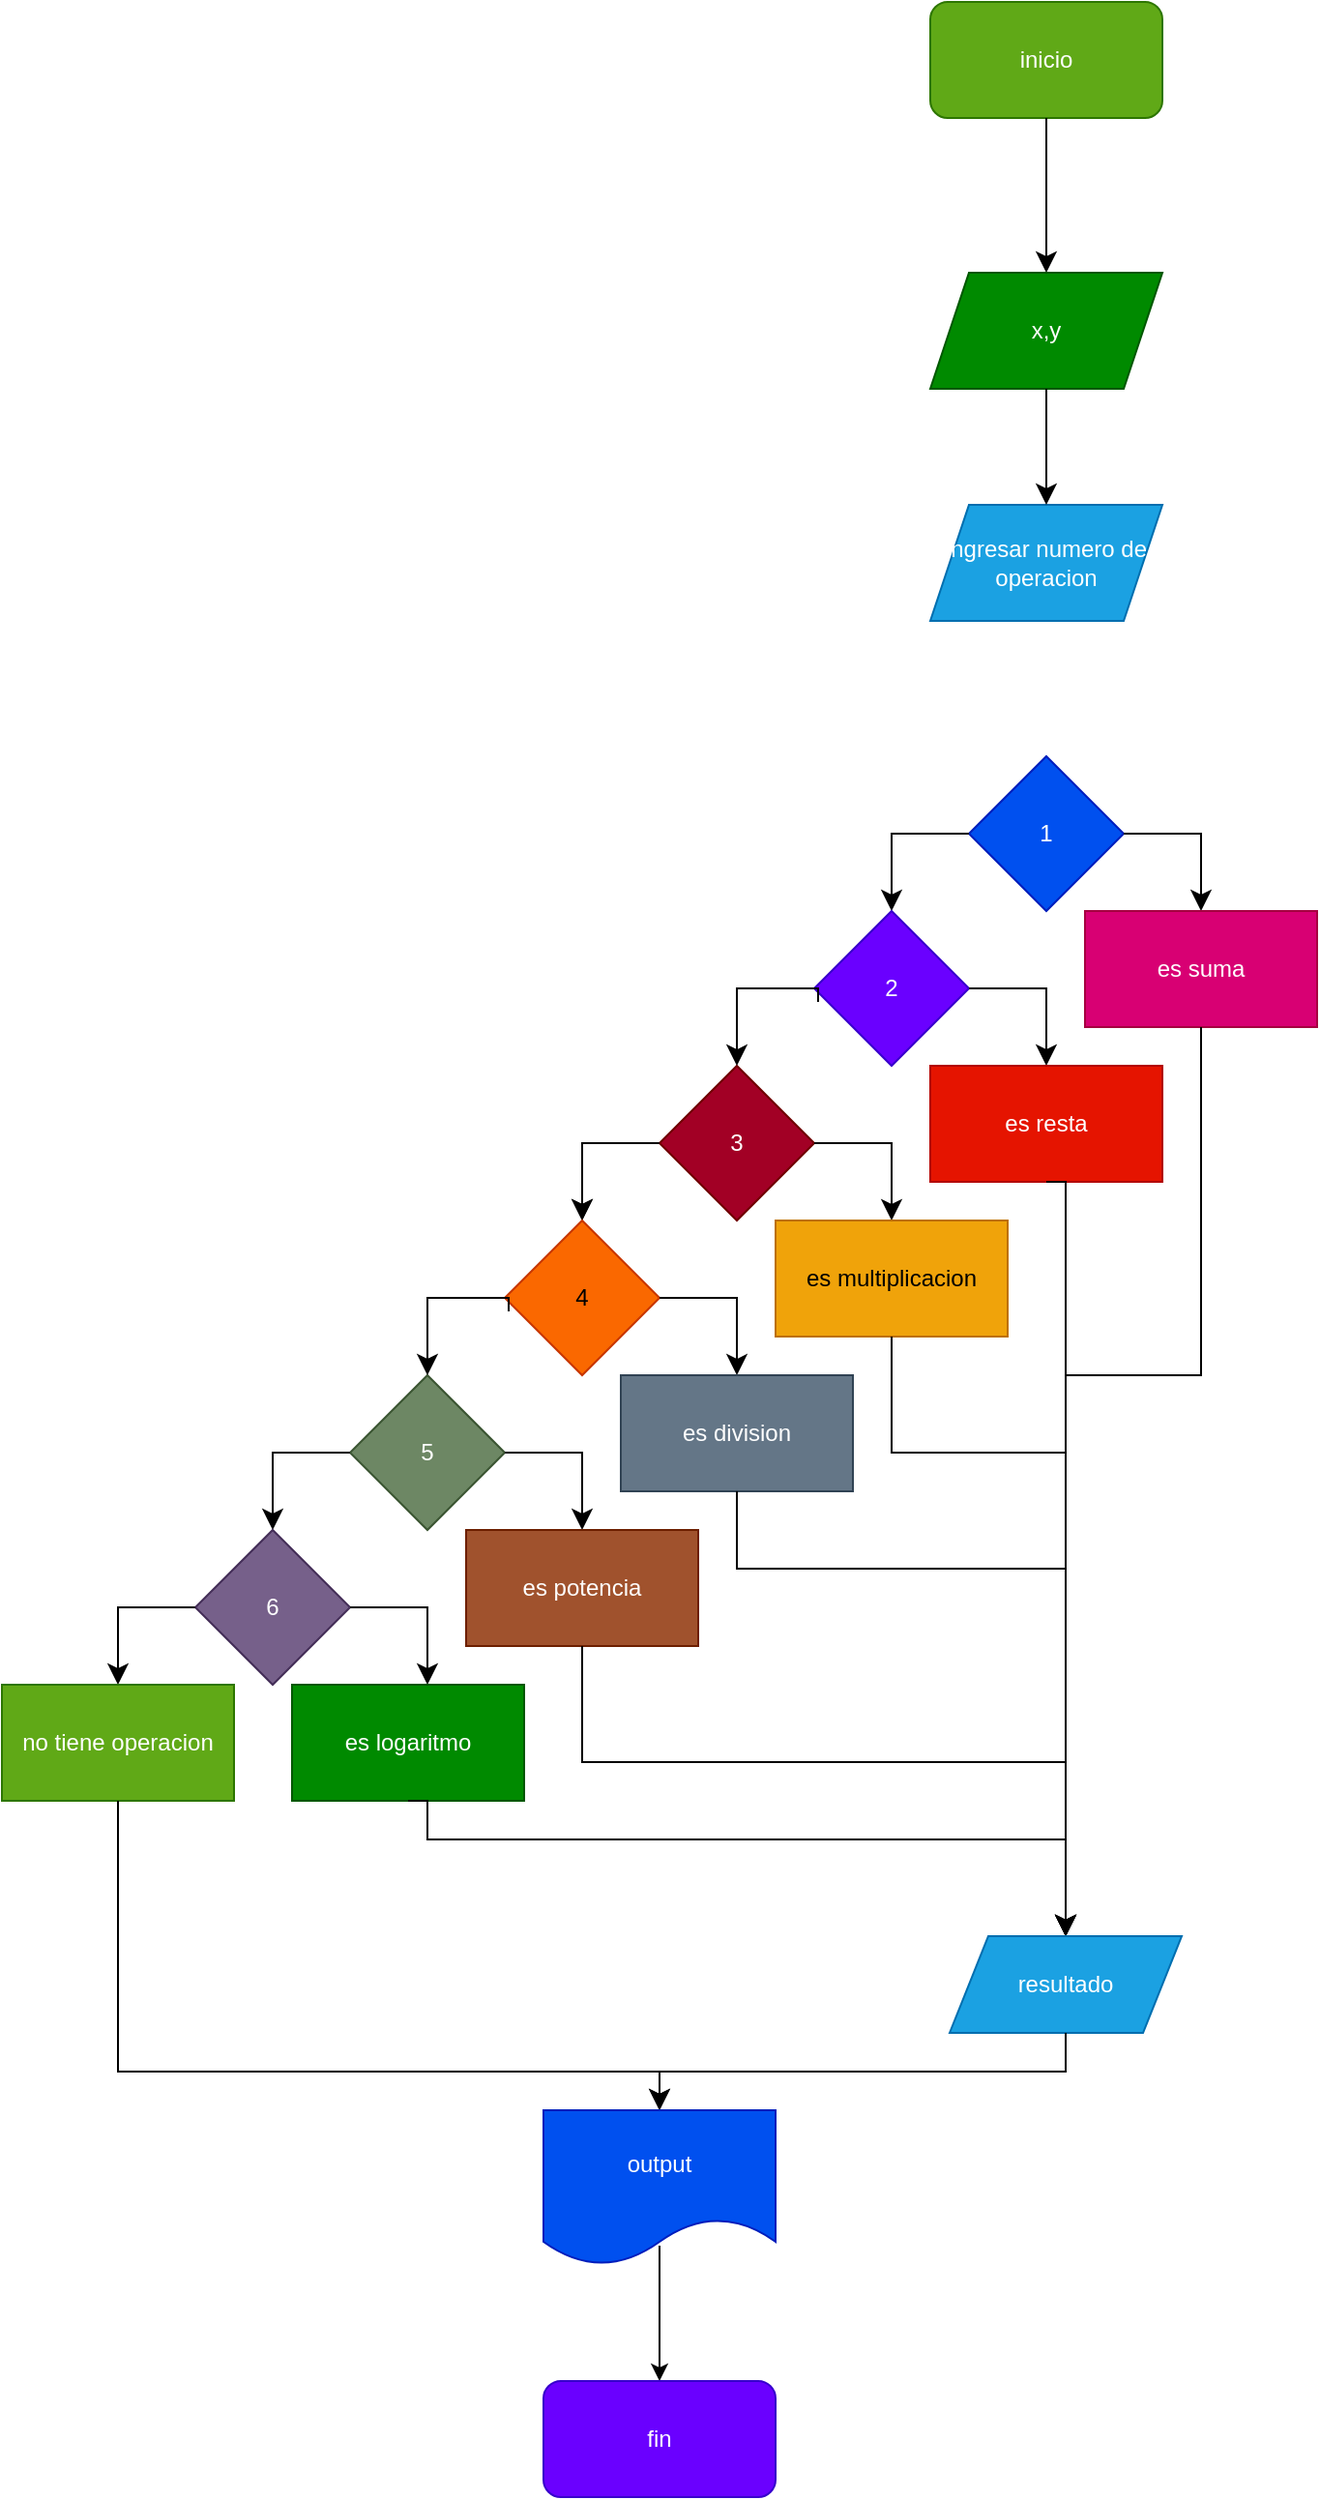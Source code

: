 <mxfile>
    <diagram id="2-4ZYHGPJ8JMQXopquGW" name="Página-1">
        <mxGraphModel dx="1243" dy="452" grid="1" gridSize="10" guides="1" tooltips="1" connect="1" arrows="1" fold="1" page="1" pageScale="1" pageWidth="827" pageHeight="1169" math="0" shadow="0">
            <root>
                <mxCell id="0"/>
                <mxCell id="1" parent="0"/>
                <mxCell id="2" value="inicio" style="rounded=1;whiteSpace=wrap;html=1;fillColor=#60a917;fontColor=#ffffff;strokeColor=#2D7600;" vertex="1" parent="1">
                    <mxGeometry x="140" y="50" width="120" height="60" as="geometry"/>
                </mxCell>
                <mxCell id="3" value="" style="edgeStyle=segmentEdgeStyle;endArrow=classic;html=1;curved=0;rounded=0;endSize=8;startSize=8;sourcePerimeterSpacing=0;targetPerimeterSpacing=0;exitX=0.5;exitY=1;exitDx=0;exitDy=0;entryX=0.5;entryY=0;entryDx=0;entryDy=0;" edge="1" parent="1" source="2" target="4">
                    <mxGeometry width="100" relative="1" as="geometry">
                        <mxPoint x="170" y="120" as="sourcePoint"/>
                        <mxPoint x="200" y="190" as="targetPoint"/>
                        <Array as="points">
                            <mxPoint x="200" y="190"/>
                        </Array>
                    </mxGeometry>
                </mxCell>
                <mxCell id="4" value="x,y" style="shape=parallelogram;perimeter=parallelogramPerimeter;whiteSpace=wrap;html=1;fixedSize=1;fillColor=#008a00;fontColor=#ffffff;strokeColor=#005700;" vertex="1" parent="1">
                    <mxGeometry x="140" y="190" width="120" height="60" as="geometry"/>
                </mxCell>
                <mxCell id="5" value="ingresar numero de operacion" style="shape=parallelogram;perimeter=parallelogramPerimeter;whiteSpace=wrap;html=1;fixedSize=1;fillColor=#1ba1e2;fontColor=#ffffff;strokeColor=#006EAF;" vertex="1" parent="1">
                    <mxGeometry x="140" y="310" width="120" height="60" as="geometry"/>
                </mxCell>
                <mxCell id="6" value="" style="edgeStyle=segmentEdgeStyle;endArrow=classic;html=1;curved=0;rounded=0;endSize=8;startSize=8;sourcePerimeterSpacing=0;targetPerimeterSpacing=0;exitX=0.5;exitY=1;exitDx=0;exitDy=0;entryX=0.5;entryY=0;entryDx=0;entryDy=0;" edge="1" parent="1" source="4" target="5">
                    <mxGeometry width="100" relative="1" as="geometry">
                        <mxPoint x="280" y="220" as="sourcePoint"/>
                        <mxPoint x="380" y="260" as="targetPoint"/>
                        <Array as="points">
                            <mxPoint x="200" y="270"/>
                            <mxPoint x="200" y="270"/>
                        </Array>
                    </mxGeometry>
                </mxCell>
                <mxCell id="7" value="1" style="rhombus;whiteSpace=wrap;html=1;fillColor=#0050ef;fontColor=#ffffff;strokeColor=#001DBC;" vertex="1" parent="1">
                    <mxGeometry x="160" y="440" width="80" height="80" as="geometry"/>
                </mxCell>
                <mxCell id="8" value="" style="edgeStyle=segmentEdgeStyle;endArrow=classic;html=1;curved=0;rounded=0;endSize=8;startSize=8;sourcePerimeterSpacing=0;targetPerimeterSpacing=0;exitX=0;exitY=0.5;exitDx=0;exitDy=0;entryX=0.5;entryY=0;entryDx=0;entryDy=0;" edge="1" parent="1" source="7" target="9">
                    <mxGeometry width="100" relative="1" as="geometry">
                        <mxPoint x="160" y="620" as="sourcePoint"/>
                        <mxPoint x="120" y="520" as="targetPoint"/>
                        <Array as="points">
                            <mxPoint x="120" y="480"/>
                        </Array>
                    </mxGeometry>
                </mxCell>
                <mxCell id="9" value="2" style="rhombus;whiteSpace=wrap;html=1;fillColor=#6a00ff;fontColor=#ffffff;strokeColor=#3700CC;" vertex="1" parent="1">
                    <mxGeometry x="80" y="520" width="80" height="80" as="geometry"/>
                </mxCell>
                <mxCell id="10" value="3" style="rhombus;whiteSpace=wrap;html=1;fillColor=#a20025;fontColor=#ffffff;strokeColor=#6F0000;" vertex="1" parent="1">
                    <mxGeometry y="600" width="80" height="80" as="geometry"/>
                </mxCell>
                <mxCell id="11" value="" style="edgeStyle=segmentEdgeStyle;endArrow=classic;html=1;curved=0;rounded=0;endSize=8;startSize=8;sourcePerimeterSpacing=0;targetPerimeterSpacing=0;exitX=0;exitY=0.5;exitDx=0;exitDy=0;entryX=0.5;entryY=0;entryDx=0;entryDy=0;" edge="1" parent="1" source="10">
                    <mxGeometry width="100" relative="1" as="geometry">
                        <mxPoint y="780" as="sourcePoint"/>
                        <mxPoint x="-40" y="680" as="targetPoint"/>
                        <Array as="points">
                            <mxPoint x="-40" y="640"/>
                        </Array>
                    </mxGeometry>
                </mxCell>
                <mxCell id="12" value="" style="edgeStyle=segmentEdgeStyle;endArrow=classic;html=1;curved=0;rounded=0;endSize=8;startSize=8;sourcePerimeterSpacing=0;targetPerimeterSpacing=0;exitX=0.025;exitY=0.588;exitDx=0;exitDy=0;exitPerimeter=0;" edge="1" parent="1" source="9" target="10">
                    <mxGeometry width="100" relative="1" as="geometry">
                        <mxPoint x="80" y="560" as="sourcePoint"/>
                        <mxPoint x="40" y="600" as="targetPoint"/>
                        <Array as="points">
                            <mxPoint x="82" y="560"/>
                            <mxPoint x="40" y="560"/>
                        </Array>
                    </mxGeometry>
                </mxCell>
                <mxCell id="13" value="" style="edgeStyle=segmentEdgeStyle;endArrow=classic;html=1;curved=0;rounded=0;endSize=8;startSize=8;sourcePerimeterSpacing=0;targetPerimeterSpacing=0;exitX=0;exitY=0.5;exitDx=0;exitDy=0;entryX=0.5;entryY=0;entryDx=0;entryDy=0;" edge="1" parent="1" target="14">
                    <mxGeometry width="100" relative="1" as="geometry">
                        <mxPoint y="640" as="sourcePoint"/>
                        <mxPoint x="-40" y="680" as="targetPoint"/>
                        <Array as="points">
                            <mxPoint x="-40" y="640"/>
                        </Array>
                    </mxGeometry>
                </mxCell>
                <mxCell id="14" value="4" style="rhombus;whiteSpace=wrap;html=1;fillColor=#fa6800;fontColor=#000000;strokeColor=#C73500;" vertex="1" parent="1">
                    <mxGeometry x="-80" y="680" width="80" height="80" as="geometry"/>
                </mxCell>
                <mxCell id="15" value="5" style="rhombus;whiteSpace=wrap;html=1;fillColor=#6d8764;fontColor=#ffffff;strokeColor=#3A5431;" vertex="1" parent="1">
                    <mxGeometry x="-160" y="760" width="80" height="80" as="geometry"/>
                </mxCell>
                <mxCell id="16" value="" style="edgeStyle=segmentEdgeStyle;endArrow=classic;html=1;curved=0;rounded=0;endSize=8;startSize=8;sourcePerimeterSpacing=0;targetPerimeterSpacing=0;exitX=0;exitY=0.5;exitDx=0;exitDy=0;entryX=0.5;entryY=0;entryDx=0;entryDy=0;" edge="1" parent="1" source="15" target="18">
                    <mxGeometry width="100" relative="1" as="geometry">
                        <mxPoint x="-160" y="940" as="sourcePoint"/>
                        <mxPoint x="-200" y="840" as="targetPoint"/>
                        <Array as="points">
                            <mxPoint x="-200" y="800"/>
                        </Array>
                    </mxGeometry>
                </mxCell>
                <mxCell id="17" value="" style="edgeStyle=segmentEdgeStyle;endArrow=classic;html=1;curved=0;rounded=0;endSize=8;startSize=8;sourcePerimeterSpacing=0;targetPerimeterSpacing=0;exitX=0.025;exitY=0.588;exitDx=0;exitDy=0;exitPerimeter=0;" edge="1" parent="1" source="14" target="15">
                    <mxGeometry width="100" relative="1" as="geometry">
                        <mxPoint x="-80" y="720" as="sourcePoint"/>
                        <mxPoint x="-120" y="760" as="targetPoint"/>
                        <Array as="points">
                            <mxPoint x="-78" y="720"/>
                            <mxPoint x="-120" y="720"/>
                        </Array>
                    </mxGeometry>
                </mxCell>
                <mxCell id="18" value="6" style="rhombus;whiteSpace=wrap;html=1;fillColor=#76608a;fontColor=#ffffff;strokeColor=#432D57;" vertex="1" parent="1">
                    <mxGeometry x="-240" y="840" width="80" height="80" as="geometry"/>
                </mxCell>
                <mxCell id="19" value="" style="edgeStyle=segmentEdgeStyle;endArrow=classic;html=1;curved=0;rounded=0;endSize=8;startSize=8;sourcePerimeterSpacing=0;targetPerimeterSpacing=0;exitX=0;exitY=0.5;exitDx=0;exitDy=0;entryX=0.5;entryY=0;entryDx=0;entryDy=0;" edge="1" parent="1">
                    <mxGeometry width="100" relative="1" as="geometry">
                        <mxPoint x="-240" y="880" as="sourcePoint"/>
                        <mxPoint x="-280" y="920" as="targetPoint"/>
                        <Array as="points">
                            <mxPoint x="-280" y="880"/>
                        </Array>
                    </mxGeometry>
                </mxCell>
                <mxCell id="20" value="" style="edgeStyle=segmentEdgeStyle;endArrow=classic;html=1;curved=0;rounded=0;endSize=8;startSize=8;sourcePerimeterSpacing=0;targetPerimeterSpacing=0;exitX=1;exitY=0.5;exitDx=0;exitDy=0;entryX=0.5;entryY=0;entryDx=0;entryDy=0;" edge="1" parent="1" source="18">
                    <mxGeometry width="100" relative="1" as="geometry">
                        <mxPoint x="-80" y="880" as="sourcePoint"/>
                        <mxPoint x="-120" y="920" as="targetPoint"/>
                        <Array as="points">
                            <mxPoint x="-120" y="880"/>
                        </Array>
                    </mxGeometry>
                </mxCell>
                <mxCell id="21" value="" style="edgeStyle=segmentEdgeStyle;endArrow=classic;html=1;curved=0;rounded=0;endSize=8;startSize=8;sourcePerimeterSpacing=0;targetPerimeterSpacing=0;exitX=1;exitY=0.5;exitDx=0;exitDy=0;entryX=0.5;entryY=0;entryDx=0;entryDy=0;" edge="1" parent="1">
                    <mxGeometry width="100" relative="1" as="geometry">
                        <mxPoint x="-80" y="800" as="sourcePoint"/>
                        <mxPoint x="-40" y="840" as="targetPoint"/>
                        <Array as="points">
                            <mxPoint x="-40" y="800"/>
                        </Array>
                    </mxGeometry>
                </mxCell>
                <mxCell id="25" value="" style="edgeStyle=segmentEdgeStyle;endArrow=classic;html=1;curved=0;rounded=0;endSize=8;startSize=8;sourcePerimeterSpacing=0;targetPerimeterSpacing=0;exitX=1;exitY=0.5;exitDx=0;exitDy=0;entryX=0.5;entryY=0;entryDx=0;entryDy=0;" edge="1" parent="1">
                    <mxGeometry width="100" relative="1" as="geometry">
                        <mxPoint y="720" as="sourcePoint"/>
                        <mxPoint x="40" y="760" as="targetPoint"/>
                        <Array as="points">
                            <mxPoint x="40" y="720"/>
                        </Array>
                    </mxGeometry>
                </mxCell>
                <mxCell id="26" value="" style="edgeStyle=segmentEdgeStyle;endArrow=classic;html=1;curved=0;rounded=0;endSize=8;startSize=8;sourcePerimeterSpacing=0;targetPerimeterSpacing=0;exitX=1;exitY=0.5;exitDx=0;exitDy=0;entryX=0.5;entryY=0;entryDx=0;entryDy=0;" edge="1" parent="1">
                    <mxGeometry width="100" relative="1" as="geometry">
                        <mxPoint x="80" y="640" as="sourcePoint"/>
                        <mxPoint x="120" y="680" as="targetPoint"/>
                        <Array as="points">
                            <mxPoint x="120" y="640"/>
                        </Array>
                    </mxGeometry>
                </mxCell>
                <mxCell id="27" value="" style="edgeStyle=segmentEdgeStyle;endArrow=classic;html=1;curved=0;rounded=0;endSize=8;startSize=8;sourcePerimeterSpacing=0;targetPerimeterSpacing=0;exitX=1;exitY=0.5;exitDx=0;exitDy=0;entryX=0.5;entryY=0;entryDx=0;entryDy=0;" edge="1" parent="1">
                    <mxGeometry width="100" relative="1" as="geometry">
                        <mxPoint x="160" y="560" as="sourcePoint"/>
                        <mxPoint x="200" y="600" as="targetPoint"/>
                        <Array as="points">
                            <mxPoint x="200" y="560"/>
                        </Array>
                    </mxGeometry>
                </mxCell>
                <mxCell id="29" value="" style="edgeStyle=segmentEdgeStyle;endArrow=classic;html=1;curved=0;rounded=0;endSize=8;startSize=8;sourcePerimeterSpacing=0;targetPerimeterSpacing=0;exitX=1;exitY=0.5;exitDx=0;exitDy=0;entryX=0.5;entryY=0;entryDx=0;entryDy=0;" edge="1" parent="1">
                    <mxGeometry width="100" relative="1" as="geometry">
                        <mxPoint x="240" y="480" as="sourcePoint"/>
                        <mxPoint x="280" y="520" as="targetPoint"/>
                        <Array as="points">
                            <mxPoint x="280" y="480"/>
                        </Array>
                    </mxGeometry>
                </mxCell>
                <mxCell id="30" value="es suma" style="whiteSpace=wrap;html=1;fillColor=#d80073;fontColor=#ffffff;strokeColor=#A50040;" vertex="1" parent="1">
                    <mxGeometry x="220" y="520" width="120" height="60" as="geometry"/>
                </mxCell>
                <mxCell id="31" value="es resta" style="whiteSpace=wrap;html=1;fillColor=#e51400;fontColor=#ffffff;strokeColor=#B20000;" vertex="1" parent="1">
                    <mxGeometry x="140" y="600" width="120" height="60" as="geometry"/>
                </mxCell>
                <mxCell id="32" value="es multiplicacion" style="whiteSpace=wrap;html=1;fillColor=#f0a30a;fontColor=#000000;strokeColor=#BD7000;" vertex="1" parent="1">
                    <mxGeometry x="60" y="680" width="120" height="60" as="geometry"/>
                </mxCell>
                <mxCell id="33" value="es division" style="whiteSpace=wrap;html=1;fillColor=#647687;fontColor=#ffffff;strokeColor=#314354;" vertex="1" parent="1">
                    <mxGeometry x="-20" y="760" width="120" height="60" as="geometry"/>
                </mxCell>
                <mxCell id="34" value="es potencia" style="whiteSpace=wrap;html=1;fillColor=#a0522d;fontColor=#ffffff;strokeColor=#6D1F00;" vertex="1" parent="1">
                    <mxGeometry x="-100" y="840" width="120" height="60" as="geometry"/>
                </mxCell>
                <mxCell id="35" value="es logaritmo" style="whiteSpace=wrap;html=1;fillColor=#008a00;fontColor=#ffffff;strokeColor=#005700;" vertex="1" parent="1">
                    <mxGeometry x="-190" y="920" width="120" height="60" as="geometry"/>
                </mxCell>
                <mxCell id="37" value="no tiene operacion" style="whiteSpace=wrap;html=1;fillColor=#60a917;strokeColor=#2D7600;fontColor=#ffffff;" vertex="1" parent="1">
                    <mxGeometry x="-340" y="920" width="120" height="60" as="geometry"/>
                </mxCell>
                <mxCell id="45" value="" style="edgeStyle=segmentEdgeStyle;endArrow=classic;html=1;curved=0;rounded=0;endSize=8;startSize=8;sourcePerimeterSpacing=0;targetPerimeterSpacing=0;exitX=0.5;exitY=1;exitDx=0;exitDy=0;entryX=0.5;entryY=0;entryDx=0;entryDy=0;" edge="1" parent="1" source="31" target="52">
                    <mxGeometry width="100" relative="1" as="geometry">
                        <mxPoint x="230" y="680" as="sourcePoint"/>
                        <mxPoint x="210" y="1040" as="targetPoint"/>
                        <Array as="points">
                            <mxPoint x="210" y="660"/>
                        </Array>
                    </mxGeometry>
                </mxCell>
                <mxCell id="46" value="" style="edgeStyle=segmentEdgeStyle;endArrow=classic;html=1;curved=0;rounded=0;endSize=8;startSize=8;sourcePerimeterSpacing=0;targetPerimeterSpacing=0;exitX=0.5;exitY=1;exitDx=0;exitDy=0;entryX=0.5;entryY=0;entryDx=0;entryDy=0;" edge="1" parent="1" source="30" target="52">
                    <mxGeometry width="100" relative="1" as="geometry">
                        <mxPoint x="210" y="670" as="sourcePoint"/>
                        <mxPoint x="210" y="1040" as="targetPoint"/>
                        <Array as="points">
                            <mxPoint x="280" y="760"/>
                            <mxPoint x="210" y="760"/>
                        </Array>
                    </mxGeometry>
                </mxCell>
                <mxCell id="48" value="" style="edgeStyle=segmentEdgeStyle;endArrow=classic;html=1;curved=0;rounded=0;endSize=8;startSize=8;sourcePerimeterSpacing=0;targetPerimeterSpacing=0;exitX=0.5;exitY=1;exitDx=0;exitDy=0;entryX=0.5;entryY=0;entryDx=0;entryDy=0;" edge="1" parent="1" source="32" target="52">
                    <mxGeometry width="100" relative="1" as="geometry">
                        <mxPoint x="210" y="670" as="sourcePoint"/>
                        <mxPoint x="210" y="1040" as="targetPoint"/>
                        <Array as="points">
                            <mxPoint x="120" y="800"/>
                            <mxPoint x="210" y="800"/>
                        </Array>
                    </mxGeometry>
                </mxCell>
                <mxCell id="49" value="" style="edgeStyle=segmentEdgeStyle;endArrow=classic;html=1;curved=0;rounded=0;endSize=8;startSize=8;sourcePerimeterSpacing=0;targetPerimeterSpacing=0;entryX=0.5;entryY=0;entryDx=0;entryDy=0;exitX=0.5;exitY=1;exitDx=0;exitDy=0;" edge="1" parent="1" source="33" target="52">
                    <mxGeometry width="100" relative="1" as="geometry">
                        <mxPoint x="40" y="820" as="sourcePoint"/>
                        <mxPoint x="210" y="1040" as="targetPoint"/>
                        <Array as="points">
                            <mxPoint x="40" y="860"/>
                            <mxPoint x="210" y="860"/>
                        </Array>
                    </mxGeometry>
                </mxCell>
                <mxCell id="50" value="" style="edgeStyle=segmentEdgeStyle;endArrow=classic;html=1;curved=0;rounded=0;endSize=8;startSize=8;sourcePerimeterSpacing=0;targetPerimeterSpacing=0;exitX=0.5;exitY=1;exitDx=0;exitDy=0;entryX=0.5;entryY=0;entryDx=0;entryDy=0;" edge="1" parent="1" source="34" target="52">
                    <mxGeometry width="100" relative="1" as="geometry">
                        <mxPoint x="10" y="950" as="sourcePoint"/>
                        <mxPoint x="210" y="1040" as="targetPoint"/>
                        <Array as="points">
                            <mxPoint x="-40" y="960"/>
                            <mxPoint x="210" y="960"/>
                        </Array>
                    </mxGeometry>
                </mxCell>
                <mxCell id="51" value="" style="edgeStyle=segmentEdgeStyle;endArrow=classic;html=1;curved=0;rounded=0;endSize=8;startSize=8;sourcePerimeterSpacing=0;targetPerimeterSpacing=0;exitX=0.5;exitY=1;exitDx=0;exitDy=0;entryX=0.5;entryY=0;entryDx=0;entryDy=0;" edge="1" parent="1" source="35" target="52">
                    <mxGeometry width="100" relative="1" as="geometry">
                        <mxPoint x="80" y="1160" as="sourcePoint"/>
                        <mxPoint x="210" y="1040" as="targetPoint"/>
                        <Array as="points">
                            <mxPoint x="-120" y="1000"/>
                            <mxPoint x="210" y="1000"/>
                        </Array>
                    </mxGeometry>
                </mxCell>
                <mxCell id="52" value="resultado" style="shape=parallelogram;perimeter=parallelogramPerimeter;whiteSpace=wrap;html=1;fixedSize=1;fillColor=#1ba1e2;fontColor=#ffffff;strokeColor=#006EAF;" vertex="1" parent="1">
                    <mxGeometry x="150" y="1050" width="120" height="50" as="geometry"/>
                </mxCell>
                <mxCell id="55" value="" style="edgeStyle=segmentEdgeStyle;endArrow=classic;html=1;curved=0;rounded=0;endSize=8;startSize=8;sourcePerimeterSpacing=0;targetPerimeterSpacing=0;exitX=0.5;exitY=1;exitDx=0;exitDy=0;entryX=0.5;entryY=0;entryDx=0;entryDy=0;" edge="1" parent="1" source="37" target="57">
                    <mxGeometry width="100" relative="1" as="geometry">
                        <mxPoint x="-340" y="1090" as="sourcePoint"/>
                        <mxPoint y="1120" as="targetPoint"/>
                        <Array as="points">
                            <mxPoint x="-280" y="1120"/>
                            <mxPoint y="1120"/>
                        </Array>
                    </mxGeometry>
                </mxCell>
                <mxCell id="56" value="" style="edgeStyle=segmentEdgeStyle;endArrow=classic;html=1;curved=0;rounded=0;endSize=8;startSize=8;sourcePerimeterSpacing=0;targetPerimeterSpacing=0;exitX=0.5;exitY=1;exitDx=0;exitDy=0;entryX=0.5;entryY=0;entryDx=0;entryDy=0;" edge="1" parent="1" source="52" target="57">
                    <mxGeometry width="100" relative="1" as="geometry">
                        <mxPoint x="120" y="1120" as="sourcePoint"/>
                        <mxPoint x="30" y="1120" as="targetPoint"/>
                        <Array as="points">
                            <mxPoint x="210" y="1120"/>
                            <mxPoint y="1120"/>
                        </Array>
                    </mxGeometry>
                </mxCell>
                <mxCell id="57" value="output" style="shape=document;whiteSpace=wrap;html=1;boundedLbl=1;fillColor=#0050ef;fontColor=#ffffff;strokeColor=#001DBC;" vertex="1" parent="1">
                    <mxGeometry x="-60" y="1140" width="120" height="80" as="geometry"/>
                </mxCell>
                <mxCell id="58" value="" style="edgeStyle=none;orthogonalLoop=1;jettySize=auto;html=1;exitX=0.5;exitY=0.875;exitDx=0;exitDy=0;exitPerimeter=0;entryX=0.5;entryY=0;entryDx=0;entryDy=0;" edge="1" parent="1" source="57" target="60">
                    <mxGeometry width="100" relative="1" as="geometry">
                        <mxPoint x="-60" y="1340" as="sourcePoint"/>
                        <mxPoint y="1280" as="targetPoint"/>
                        <Array as="points"/>
                    </mxGeometry>
                </mxCell>
                <mxCell id="60" value="fin" style="rounded=1;whiteSpace=wrap;html=1;fillColor=#6a00ff;fontColor=#ffffff;strokeColor=#3700CC;" vertex="1" parent="1">
                    <mxGeometry x="-60" y="1280" width="120" height="60" as="geometry"/>
                </mxCell>
            </root>
        </mxGraphModel>
    </diagram>
</mxfile>